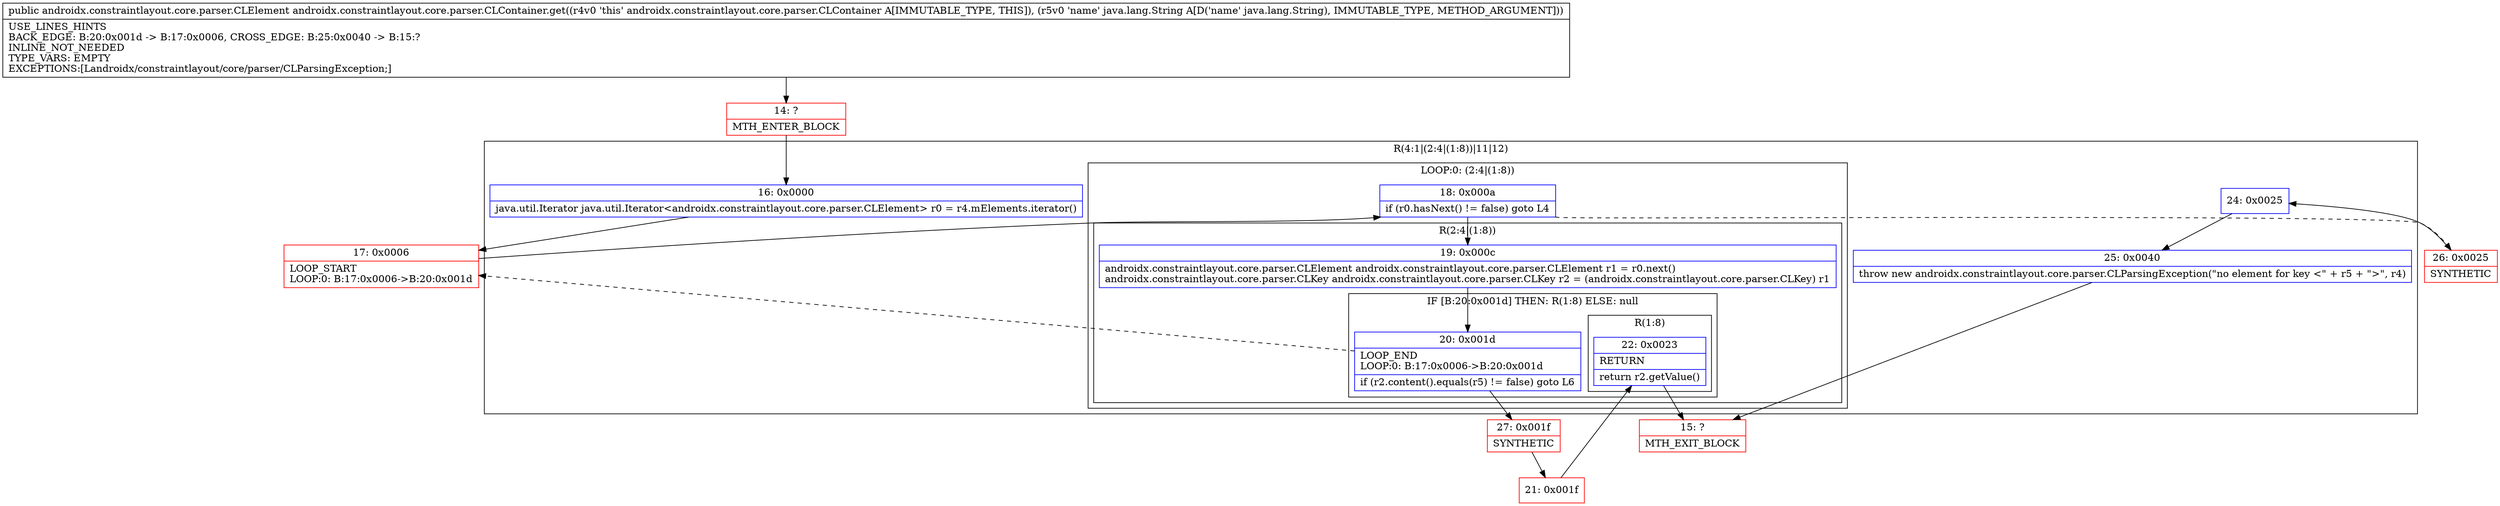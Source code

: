 digraph "CFG forandroidx.constraintlayout.core.parser.CLContainer.get(Ljava\/lang\/String;)Landroidx\/constraintlayout\/core\/parser\/CLElement;" {
subgraph cluster_Region_607082210 {
label = "R(4:1|(2:4|(1:8))|11|12)";
node [shape=record,color=blue];
Node_16 [shape=record,label="{16\:\ 0x0000|java.util.Iterator java.util.Iterator\<androidx.constraintlayout.core.parser.CLElement\> r0 = r4.mElements.iterator()\l}"];
subgraph cluster_LoopRegion_1053471584 {
label = "LOOP:0: (2:4|(1:8))";
node [shape=record,color=blue];
Node_18 [shape=record,label="{18\:\ 0x000a|if (r0.hasNext() != false) goto L4\l}"];
subgraph cluster_Region_145091017 {
label = "R(2:4|(1:8))";
node [shape=record,color=blue];
Node_19 [shape=record,label="{19\:\ 0x000c|androidx.constraintlayout.core.parser.CLElement androidx.constraintlayout.core.parser.CLElement r1 = r0.next()\landroidx.constraintlayout.core.parser.CLKey androidx.constraintlayout.core.parser.CLKey r2 = (androidx.constraintlayout.core.parser.CLKey) r1\l}"];
subgraph cluster_IfRegion_179800159 {
label = "IF [B:20:0x001d] THEN: R(1:8) ELSE: null";
node [shape=record,color=blue];
Node_20 [shape=record,label="{20\:\ 0x001d|LOOP_END\lLOOP:0: B:17:0x0006\-\>B:20:0x001d\l|if (r2.content().equals(r5) != false) goto L6\l}"];
subgraph cluster_Region_1416710061 {
label = "R(1:8)";
node [shape=record,color=blue];
Node_22 [shape=record,label="{22\:\ 0x0023|RETURN\l|return r2.getValue()\l}"];
}
}
}
}
Node_24 [shape=record,label="{24\:\ 0x0025}"];
Node_25 [shape=record,label="{25\:\ 0x0040|throw new androidx.constraintlayout.core.parser.CLParsingException(\"no element for key \<\" + r5 + \"\>\", r4)\l}"];
}
Node_14 [shape=record,color=red,label="{14\:\ ?|MTH_ENTER_BLOCK\l}"];
Node_17 [shape=record,color=red,label="{17\:\ 0x0006|LOOP_START\lLOOP:0: B:17:0x0006\-\>B:20:0x001d\l}"];
Node_27 [shape=record,color=red,label="{27\:\ 0x001f|SYNTHETIC\l}"];
Node_21 [shape=record,color=red,label="{21\:\ 0x001f}"];
Node_15 [shape=record,color=red,label="{15\:\ ?|MTH_EXIT_BLOCK\l}"];
Node_26 [shape=record,color=red,label="{26\:\ 0x0025|SYNTHETIC\l}"];
MethodNode[shape=record,label="{public androidx.constraintlayout.core.parser.CLElement androidx.constraintlayout.core.parser.CLContainer.get((r4v0 'this' androidx.constraintlayout.core.parser.CLContainer A[IMMUTABLE_TYPE, THIS]), (r5v0 'name' java.lang.String A[D('name' java.lang.String), IMMUTABLE_TYPE, METHOD_ARGUMENT]))  | USE_LINES_HINTS\lBACK_EDGE: B:20:0x001d \-\> B:17:0x0006, CROSS_EDGE: B:25:0x0040 \-\> B:15:?\lINLINE_NOT_NEEDED\lTYPE_VARS: EMPTY\lEXCEPTIONS:[Landroidx\/constraintlayout\/core\/parser\/CLParsingException;]\l}"];
MethodNode -> Node_14;Node_16 -> Node_17;
Node_18 -> Node_19;
Node_18 -> Node_26[style=dashed];
Node_19 -> Node_20;
Node_20 -> Node_17[style=dashed];
Node_20 -> Node_27;
Node_22 -> Node_15;
Node_24 -> Node_25;
Node_25 -> Node_15;
Node_14 -> Node_16;
Node_17 -> Node_18;
Node_27 -> Node_21;
Node_21 -> Node_22;
Node_26 -> Node_24;
}

